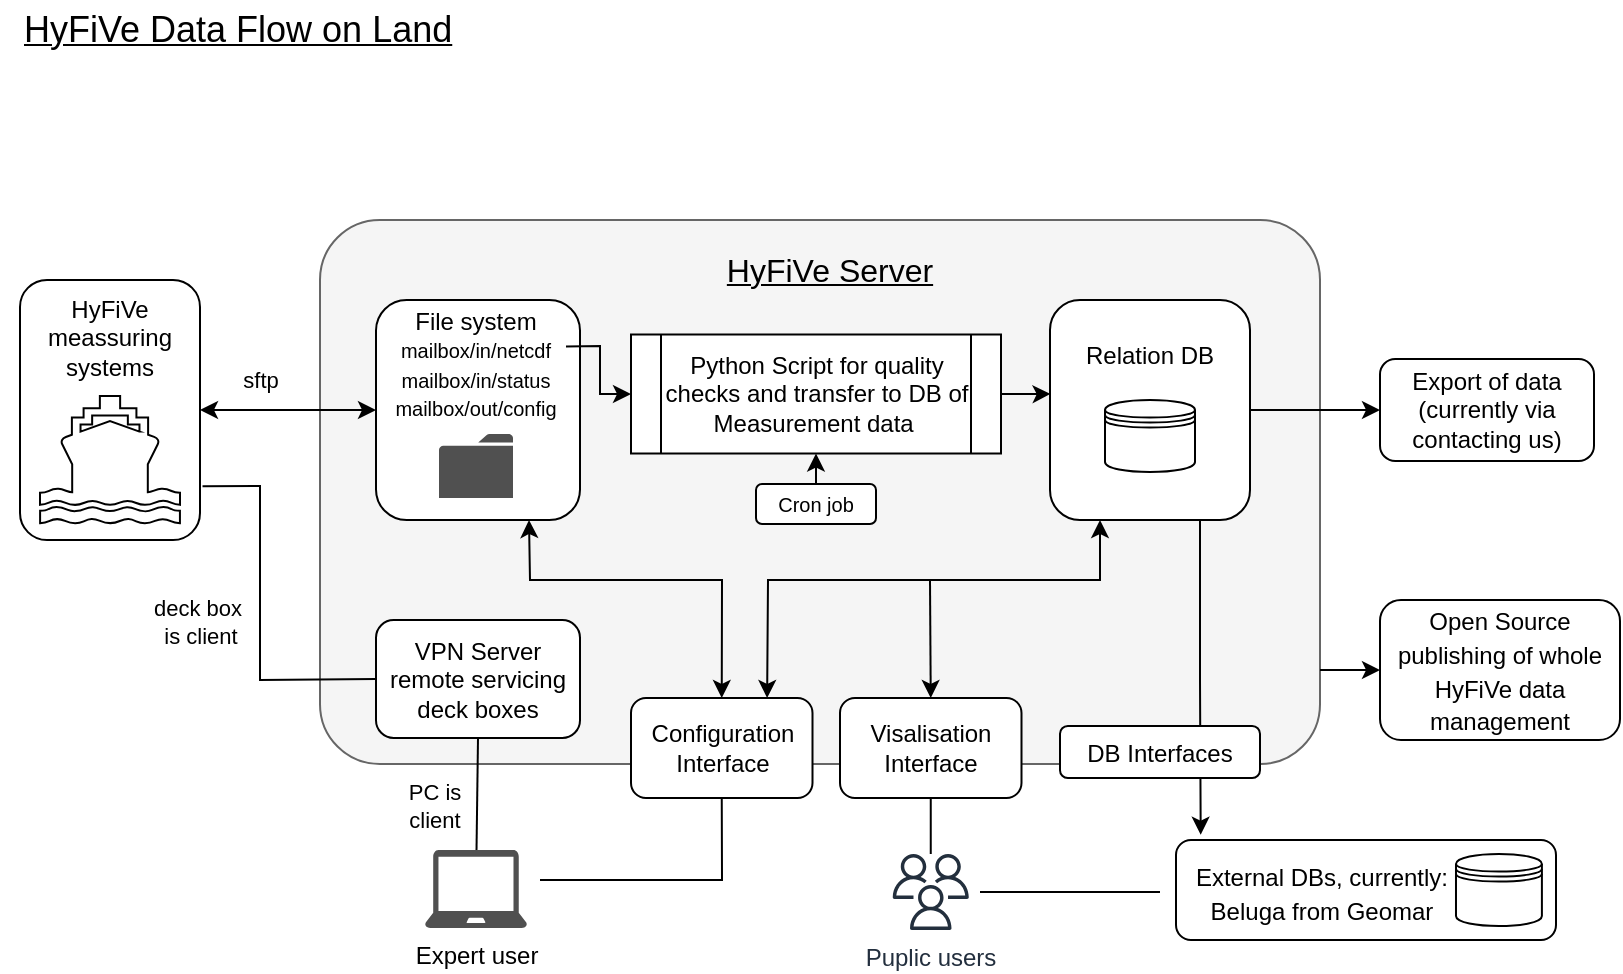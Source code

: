 <mxfile version="16.1.2" type="device"><diagram name="Page-1" id="e7e014a7-5840-1c2e-5031-d8a46d1fe8dd"><mxGraphModel dx="1102" dy="865" grid="1" gridSize="10" guides="1" tooltips="1" connect="1" arrows="1" fold="1" page="1" pageScale="1" pageWidth="1169" pageHeight="826" background="none" math="0" shadow="0"><root><mxCell id="0"/><mxCell id="1" parent="0"/><mxCell id="XiwXJty7Y6WkvBn5lmDD-37" value="" style="rounded=1;whiteSpace=wrap;html=1;fontSize=14;strokeWidth=1;fillColor=#f5f5f5;fontColor=#333333;strokeColor=#666666;arcSize=11;" parent="1" vertex="1"><mxGeometry x="210" y="160" width="500" height="272" as="geometry"/></mxCell><mxCell id="gW9PxtI1-TSim7oJnY9j-119" value="&lt;font style=&quot;font-size: 18px&quot;&gt;&lt;u&gt;HyFiVe Data Flow on Land&lt;/u&gt;&lt;/font&gt;" style="text;html=1;strokeColor=none;fillColor=none;align=left;verticalAlign=middle;whiteSpace=wrap;rounded=0;" parent="1" vertex="1"><mxGeometry x="60" y="50" width="510" height="30" as="geometry"/></mxCell><mxCell id="XiwXJty7Y6WkvBn5lmDD-41" value="&lt;font style=&quot;font-size: 16px ; font-weight: normal&quot;&gt;&lt;u&gt;HyFiVe Server&lt;/u&gt;&lt;/font&gt;" style="text;html=1;strokeColor=none;fillColor=none;align=center;verticalAlign=middle;whiteSpace=wrap;rounded=0;fontStyle=1" parent="1" vertex="1"><mxGeometry x="318" y="170" width="294" height="30" as="geometry"/></mxCell><mxCell id="XiwXJty7Y6WkvBn5lmDD-45" style="edgeStyle=orthogonalEdgeStyle;rounded=0;orthogonalLoop=1;jettySize=auto;html=1;fontSize=14;exitX=1;exitY=0.5;exitDx=0;exitDy=0;entryX=0;entryY=0.5;entryDx=0;entryDy=0;" parent="1" source="gW9PxtI1-TSim7oJnY9j-54" target="XiwXJty7Y6WkvBn5lmDD-51" edge="1"><mxGeometry relative="1" as="geometry"><mxPoint x="959.54" y="260.52" as="sourcePoint"/><mxPoint x="1023" y="261" as="targetPoint"/></mxGeometry></mxCell><mxCell id="XiwXJty7Y6WkvBn5lmDD-50" value="&lt;font style=&quot;font-size: 12px&quot;&gt;Open Source publishing of whole HyFiVe data management&lt;/font&gt;" style="rounded=1;whiteSpace=wrap;html=1;fontSize=14;strokeWidth=1;" parent="1" vertex="1"><mxGeometry x="740" y="350" width="120" height="70" as="geometry"/></mxCell><mxCell id="XiwXJty7Y6WkvBn5lmDD-51" value="Export of data (currently via contacting us)" style="rounded=1;whiteSpace=wrap;html=1;fontSize=12;strokeWidth=1;" parent="1" vertex="1"><mxGeometry x="740" y="229.5" width="107" height="51" as="geometry"/></mxCell><mxCell id="GKIcscHnlt-glr5zSXke-20" style="edgeStyle=orthogonalEdgeStyle;rounded=0;orthogonalLoop=1;jettySize=auto;html=1;endArrow=classic;endFill=1;entryX=0.065;entryY=-0.053;entryDx=0;entryDy=0;entryPerimeter=0;exitX=0.75;exitY=1;exitDx=0;exitDy=0;" parent="1" source="gW9PxtI1-TSim7oJnY9j-54" target="XiwXJty7Y6WkvBn5lmDD-5" edge="1"><mxGeometry relative="1" as="geometry"><mxPoint x="634" y="482" as="targetPoint"/></mxGeometry></mxCell><mxCell id="GKIcscHnlt-glr5zSXke-19" value="&lt;font style=&quot;font-size: 12px&quot;&gt;DB Interfaces&lt;/font&gt;" style="rounded=1;whiteSpace=wrap;html=1;fontSize=14;" parent="1" vertex="1"><mxGeometry x="580" y="413" width="100" height="26" as="geometry"/></mxCell><mxCell id="gYSl7rjZZzUoTtraASZU-1" value="" style="rounded=1;whiteSpace=wrap;html=1;fontSize=14;" parent="1" vertex="1"><mxGeometry x="60" y="190" width="90" height="130" as="geometry"/></mxCell><mxCell id="gYSl7rjZZzUoTtraASZU-3" value="" style="shape=mxgraph.signs.transportation.ship_2;html=1;pointerEvents=1;fillColor=none;strokeColor=default;verticalLabelPosition=bottom;verticalAlign=top;align=center;perimeterSpacing=1;" parent="1" vertex="1"><mxGeometry x="70" y="248" width="70" height="64" as="geometry"/></mxCell><mxCell id="gYSl7rjZZzUoTtraASZU-4" value="&lt;font style=&quot;font-size: 12px&quot;&gt;HyFiVe &lt;br&gt;meassuring systems&lt;/font&gt;" style="text;html=1;strokeColor=none;fillColor=none;align=center;verticalAlign=middle;whiteSpace=wrap;rounded=0;" parent="1" vertex="1"><mxGeometry x="50" y="208.5" width="110" height="20" as="geometry"/></mxCell><mxCell id="gW9PxtI1-TSim7oJnY9j-44" value="" style="rounded=1;whiteSpace=wrap;html=1;strokeColor=default;" parent="1" vertex="1"><mxGeometry x="238" y="200" width="102" height="110" as="geometry"/></mxCell><mxCell id="gW9PxtI1-TSim7oJnY9j-45" value="File system&lt;br&gt;&lt;font style=&quot;font-size: 10px&quot;&gt;mailbox/in/netcdf&lt;br&gt;mailbox/in/status&lt;br&gt;mailbox/out/config&lt;/font&gt;" style="text;html=1;strokeColor=none;fillColor=none;align=center;verticalAlign=middle;whiteSpace=wrap;rounded=0;" parent="1" vertex="1"><mxGeometry x="243" y="215" width="90" height="33" as="geometry"/></mxCell><mxCell id="gW9PxtI1-TSim7oJnY9j-49" value="Python Script for quality checks and transfer to DB of Measurement data&amp;nbsp;" style="shape=process;whiteSpace=wrap;html=1;backgroundOutline=1;strokeColor=default;size=0.081;" parent="1" vertex="1"><mxGeometry x="365.5" y="217.25" width="185" height="59.5" as="geometry"/></mxCell><mxCell id="gW9PxtI1-TSim7oJnY9j-54" value="" style="rounded=1;whiteSpace=wrap;html=1;strokeColor=default;" parent="1" vertex="1"><mxGeometry x="575" y="200" width="100" height="110" as="geometry"/></mxCell><mxCell id="gW9PxtI1-TSim7oJnY9j-53" style="edgeStyle=orthogonalEdgeStyle;rounded=0;orthogonalLoop=1;jettySize=auto;html=1;entryX=0.003;entryY=0.427;entryDx=0;entryDy=0;entryPerimeter=0;" parent="1" source="gW9PxtI1-TSim7oJnY9j-49" target="gW9PxtI1-TSim7oJnY9j-54" edge="1"><mxGeometry relative="1" as="geometry"><mxPoint x="658" y="255" as="targetPoint"/><Array as="points"/></mxGeometry></mxCell><mxCell id="gW9PxtI1-TSim7oJnY9j-55" value="" style="shape=datastore;whiteSpace=wrap;html=1;strokeColor=default;" parent="1" vertex="1"><mxGeometry x="602.5" y="250" width="45" height="36" as="geometry"/></mxCell><mxCell id="gW9PxtI1-TSim7oJnY9j-56" value="Relation DB&lt;br&gt;" style="text;html=1;strokeColor=none;fillColor=none;align=center;verticalAlign=middle;whiteSpace=wrap;rounded=0;" parent="1" vertex="1"><mxGeometry x="580" y="213" width="90" height="30" as="geometry"/></mxCell><mxCell id="yGmnCVOngJ-a0t1TxY7V-1" value="" style="sketch=0;pointerEvents=1;shadow=0;dashed=0;html=1;strokeColor=none;fillColor=#505050;labelPosition=center;verticalLabelPosition=bottom;verticalAlign=top;outlineConnect=0;align=center;shape=mxgraph.office.concepts.folder;" parent="1" vertex="1"><mxGeometry x="269.5" y="267" width="37" height="32" as="geometry"/></mxCell><mxCell id="gYSl7rjZZzUoTtraASZU-5" value="sftp" style="edgeStyle=orthogonalEdgeStyle;rounded=0;orthogonalLoop=1;jettySize=auto;html=1;entryX=0;entryY=0.5;entryDx=0;entryDy=0;startArrow=classic;startFill=1;" parent="1" source="gYSl7rjZZzUoTtraASZU-1" target="gW9PxtI1-TSim7oJnY9j-44" edge="1"><mxGeometry x="-0.318" y="15" relative="1" as="geometry"><mxPoint as="offset"/></mxGeometry></mxCell><mxCell id="yGmnCVOngJ-a0t1TxY7V-4" value="Configuration &lt;br&gt;Interface" style="rounded=1;whiteSpace=wrap;html=1;strokeColor=default;" parent="1" vertex="1"><mxGeometry x="365.5" y="399" width="90.75" height="50" as="geometry"/></mxCell><mxCell id="yGmnCVOngJ-a0t1TxY7V-5" value="" style="endArrow=classic;startArrow=classic;html=1;rounded=0;entryX=0.75;entryY=1;entryDx=0;entryDy=0;exitX=0.5;exitY=0;exitDx=0;exitDy=0;" parent="1" source="yGmnCVOngJ-a0t1TxY7V-4" target="gW9PxtI1-TSim7oJnY9j-44" edge="1"><mxGeometry width="50" height="50" relative="1" as="geometry"><mxPoint x="540" y="270" as="sourcePoint"/><mxPoint x="590" y="220" as="targetPoint"/><Array as="points"><mxPoint x="411" y="340"/><mxPoint x="315" y="340"/></Array></mxGeometry></mxCell><mxCell id="yGmnCVOngJ-a0t1TxY7V-6" value="" style="endArrow=classic;startArrow=classic;html=1;rounded=0;entryX=0.25;entryY=1;entryDx=0;entryDy=0;exitX=0.75;exitY=0;exitDx=0;exitDy=0;" parent="1" source="yGmnCVOngJ-a0t1TxY7V-4" target="gW9PxtI1-TSim7oJnY9j-54" edge="1"><mxGeometry width="50" height="50" relative="1" as="geometry"><mxPoint x="370" y="410" as="sourcePoint"/><mxPoint x="460" y="340" as="targetPoint"/><Array as="points"><mxPoint x="434" y="340"/><mxPoint x="600" y="340"/></Array></mxGeometry></mxCell><mxCell id="yGmnCVOngJ-a0t1TxY7V-7" value="VPN Server&lt;br&gt;remote servicing deck boxes" style="rounded=1;whiteSpace=wrap;html=1;" parent="1" vertex="1"><mxGeometry x="238" y="360" width="102" height="59" as="geometry"/></mxCell><mxCell id="yGmnCVOngJ-a0t1TxY7V-10" value="" style="endArrow=none;html=1;rounded=0;exitX=1.014;exitY=0.793;exitDx=0;exitDy=0;exitPerimeter=0;entryX=0;entryY=0.5;entryDx=0;entryDy=0;startArrow=none;startFill=0;endFill=0;" parent="1" source="gYSl7rjZZzUoTtraASZU-1" target="yGmnCVOngJ-a0t1TxY7V-7" edge="1"><mxGeometry width="50" height="50" relative="1" as="geometry"><mxPoint x="120" y="410" as="sourcePoint"/><mxPoint x="170" y="360" as="targetPoint"/><Array as="points"><mxPoint x="180" y="293"/><mxPoint x="180" y="390"/></Array></mxGeometry></mxCell><mxCell id="yGmnCVOngJ-a0t1TxY7V-11" value="deck box&amp;nbsp;&lt;br&gt;is client" style="edgeLabel;html=1;align=center;verticalAlign=middle;resizable=0;points=[];" parent="yGmnCVOngJ-a0t1TxY7V-10" vertex="1" connectable="0"><mxGeometry x="0.054" y="2" relative="1" as="geometry"><mxPoint x="-32" y="-1" as="offset"/></mxGeometry></mxCell><mxCell id="yGmnCVOngJ-a0t1TxY7V-16" value="Expert user" style="sketch=0;pointerEvents=1;shadow=0;dashed=0;html=1;strokeColor=none;fillColor=#505050;labelPosition=center;verticalLabelPosition=bottom;verticalAlign=top;outlineConnect=0;align=center;shape=mxgraph.office.devices.laptop;" parent="1" vertex="1"><mxGeometry x="262.5" y="475" width="51" height="39" as="geometry"/></mxCell><mxCell id="yGmnCVOngJ-a0t1TxY7V-17" value="PC is &lt;br&gt;client" style="endArrow=none;html=1;rounded=0;entryX=0.5;entryY=1;entryDx=0;entryDy=0;startArrow=none;startFill=0;endFill=0;" parent="1" source="yGmnCVOngJ-a0t1TxY7V-16" target="yGmnCVOngJ-a0t1TxY7V-7" edge="1"><mxGeometry x="-0.209" y="22" width="50" height="50" relative="1" as="geometry"><mxPoint x="440" y="390" as="sourcePoint"/><mxPoint x="490" y="340" as="targetPoint"/><mxPoint as="offset"/></mxGeometry></mxCell><mxCell id="yGmnCVOngJ-a0t1TxY7V-19" value="" style="endArrow=classic;html=1;rounded=0;fontSize=12;entryX=0;entryY=0.5;entryDx=0;entryDy=0;" parent="1" target="XiwXJty7Y6WkvBn5lmDD-50" edge="1"><mxGeometry width="50" height="50" relative="1" as="geometry"><mxPoint x="710" y="385" as="sourcePoint"/><mxPoint x="590" y="290" as="targetPoint"/></mxGeometry></mxCell><mxCell id="yGmnCVOngJ-a0t1TxY7V-20" value="" style="endArrow=classic;html=1;rounded=0;fontSize=10;exitX=1;exitY=0.25;exitDx=0;exitDy=0;entryX=0;entryY=0.5;entryDx=0;entryDy=0;" parent="1" source="gW9PxtI1-TSim7oJnY9j-45" target="gW9PxtI1-TSim7oJnY9j-49" edge="1"><mxGeometry width="50" height="50" relative="1" as="geometry"><mxPoint x="430" y="300" as="sourcePoint"/><mxPoint x="480" y="250" as="targetPoint"/><Array as="points"><mxPoint x="350" y="223"/><mxPoint x="350" y="247"/></Array></mxGeometry></mxCell><mxCell id="yGmnCVOngJ-a0t1TxY7V-24" value="Cron job" style="rounded=1;whiteSpace=wrap;html=1;fontSize=10;" parent="1" vertex="1"><mxGeometry x="428" y="292" width="60" height="20" as="geometry"/></mxCell><mxCell id="yGmnCVOngJ-a0t1TxY7V-25" value="" style="endArrow=classic;html=1;rounded=0;fontSize=10;entryX=0.5;entryY=1;entryDx=0;entryDy=0;exitX=0.5;exitY=0;exitDx=0;exitDy=0;" parent="1" source="yGmnCVOngJ-a0t1TxY7V-24" target="gW9PxtI1-TSim7oJnY9j-49" edge="1"><mxGeometry width="50" height="50" relative="1" as="geometry"><mxPoint x="430" y="310" as="sourcePoint"/><mxPoint x="480" y="260" as="targetPoint"/></mxGeometry></mxCell><mxCell id="XiwXJty7Y6WkvBn5lmDD-5" value="" style="rounded=1;whiteSpace=wrap;html=1;strokeColor=default;" parent="1" vertex="1"><mxGeometry x="638" y="470" width="190" height="50" as="geometry"/></mxCell><mxCell id="XiwXJty7Y6WkvBn5lmDD-7" value="&lt;font style=&quot;font-size: 12px&quot;&gt;External DBs, currently: &lt;br&gt;Beluga from Geomar&lt;/font&gt;" style="text;html=1;strokeColor=none;fillColor=none;align=center;verticalAlign=middle;whiteSpace=wrap;rounded=0;fontSize=14;" parent="1" vertex="1"><mxGeometry x="630" y="481" width="162.273" height="30" as="geometry"/></mxCell><mxCell id="yGmnCVOngJ-a0t1TxY7V-18" value="" style="shape=datastore;whiteSpace=wrap;html=1;strokeColor=default;" parent="1" vertex="1"><mxGeometry x="777.997" y="477" width="42.955" height="36" as="geometry"/></mxCell><mxCell id="yGmnCVOngJ-a0t1TxY7V-29" value="Visalisation&lt;br&gt;Interface" style="rounded=1;whiteSpace=wrap;html=1;strokeColor=default;" parent="1" vertex="1"><mxGeometry x="470" y="399" width="90.75" height="50" as="geometry"/></mxCell><mxCell id="yGmnCVOngJ-a0t1TxY7V-30" value="" style="endArrow=none;startArrow=none;html=1;rounded=0;fontSize=12;entryX=0.5;entryY=1;entryDx=0;entryDy=0;startFill=0;endFill=0;" parent="1" target="yGmnCVOngJ-a0t1TxY7V-4" edge="1"><mxGeometry width="50" height="50" relative="1" as="geometry"><mxPoint x="320" y="490" as="sourcePoint"/><mxPoint x="480" y="290" as="targetPoint"/><Array as="points"><mxPoint x="411" y="490"/></Array></mxGeometry></mxCell><mxCell id="yGmnCVOngJ-a0t1TxY7V-33" value="Puplic users" style="sketch=0;outlineConnect=0;fontColor=#232F3E;gradientColor=none;fillColor=#232F3D;strokeColor=none;dashed=0;verticalLabelPosition=bottom;verticalAlign=top;align=center;html=1;fontSize=12;fontStyle=0;aspect=fixed;pointerEvents=1;shape=mxgraph.aws4.users;" parent="1" vertex="1"><mxGeometry x="496.38" y="477" width="38" height="38" as="geometry"/></mxCell><mxCell id="yGmnCVOngJ-a0t1TxY7V-34" value="" style="endArrow=none;startArrow=none;html=1;rounded=0;fontSize=12;entryX=0;entryY=0.5;entryDx=0;entryDy=0;startFill=0;endFill=0;" parent="1" target="XiwXJty7Y6WkvBn5lmDD-7" edge="1"><mxGeometry width="50" height="50" relative="1" as="geometry"><mxPoint x="540" y="496" as="sourcePoint"/><mxPoint x="480" y="290" as="targetPoint"/></mxGeometry></mxCell><mxCell id="yGmnCVOngJ-a0t1TxY7V-35" value="" style="endArrow=none;startArrow=none;html=1;rounded=0;fontSize=12;entryX=0.5;entryY=1;entryDx=0;entryDy=0;startFill=0;endFill=0;" parent="1" source="yGmnCVOngJ-a0t1TxY7V-33" target="yGmnCVOngJ-a0t1TxY7V-29" edge="1"><mxGeometry width="50" height="50" relative="1" as="geometry"><mxPoint x="430" y="340" as="sourcePoint"/><mxPoint x="480" y="290" as="targetPoint"/></mxGeometry></mxCell><mxCell id="yGmnCVOngJ-a0t1TxY7V-39" value="" style="endArrow=classic;html=1;rounded=0;fontSize=10;entryX=0.5;entryY=0;entryDx=0;entryDy=0;" parent="1" target="yGmnCVOngJ-a0t1TxY7V-29" edge="1"><mxGeometry width="50" height="50" relative="1" as="geometry"><mxPoint x="515" y="340" as="sourcePoint"/><mxPoint x="460" y="300" as="targetPoint"/></mxGeometry></mxCell></root></mxGraphModel></diagram></mxfile>